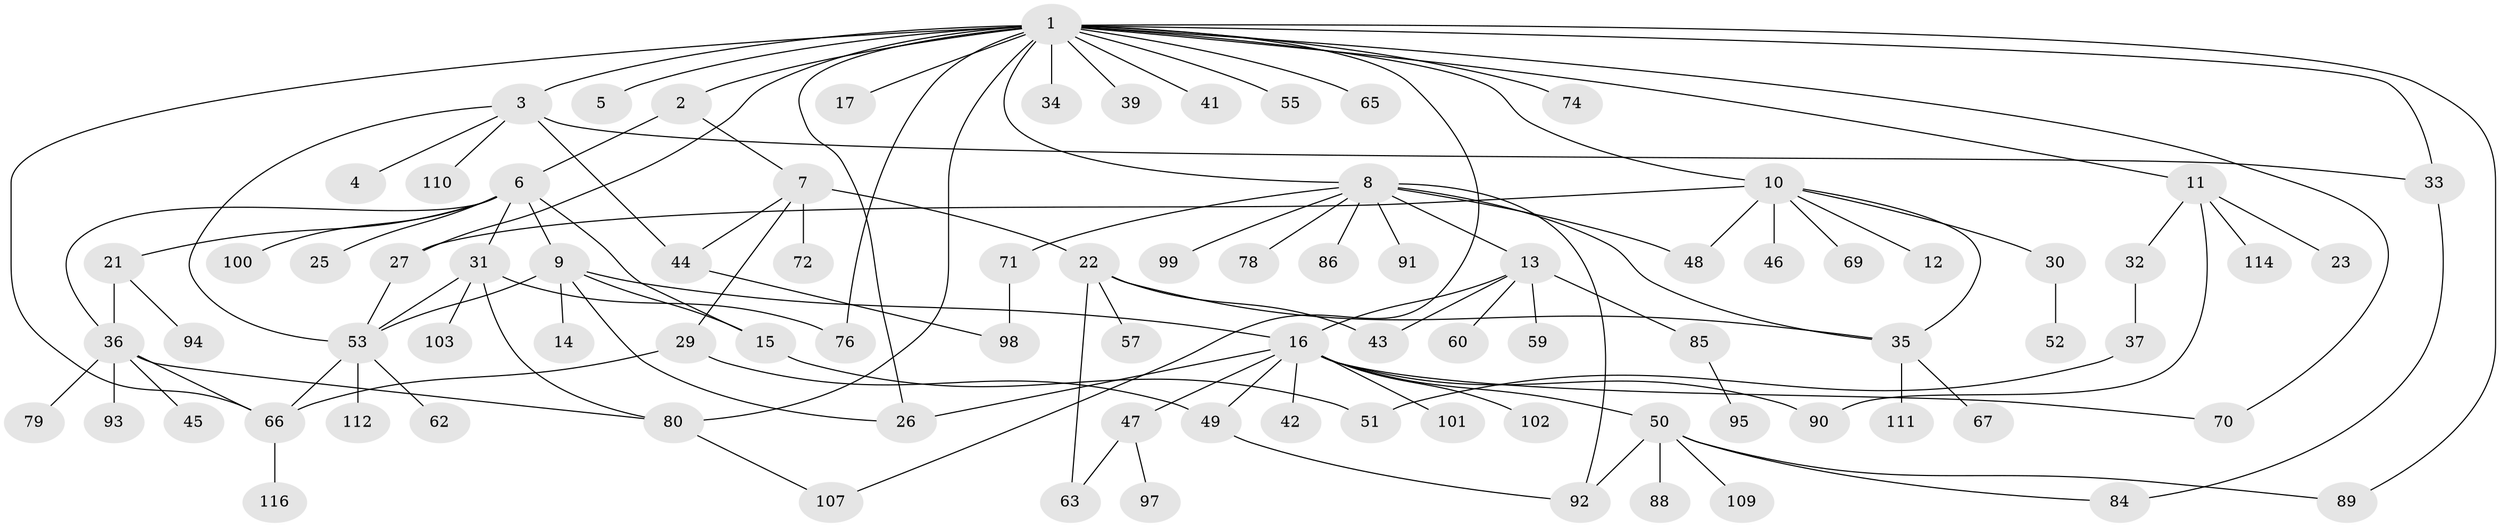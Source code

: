 // original degree distribution, {21: 0.00847457627118644, 3: 0.13559322033898305, 7: 0.03389830508474576, 1: 0.4576271186440678, 8: 0.01694915254237288, 6: 0.03389830508474576, 10: 0.00847457627118644, 4: 0.03389830508474576, 2: 0.2288135593220339, 5: 0.03389830508474576, 11: 0.00847457627118644}
// Generated by graph-tools (version 1.1) at 2025/41/03/06/25 10:41:50]
// undirected, 89 vertices, 120 edges
graph export_dot {
graph [start="1"]
  node [color=gray90,style=filled];
  1 [super="+20"];
  2;
  3 [super="+40"];
  4;
  5;
  6 [super="+28"];
  7 [super="+19"];
  8 [super="+38"];
  9 [super="+77"];
  10 [super="+18"];
  11 [super="+82"];
  12;
  13 [super="+56"];
  14;
  15 [super="+87"];
  16 [super="+24"];
  17;
  21;
  22;
  23;
  25;
  26;
  27;
  29 [super="+54"];
  30 [super="+64"];
  31;
  32 [super="+113"];
  33 [super="+117"];
  34;
  35 [super="+81"];
  36 [super="+58"];
  37 [super="+73"];
  39;
  41;
  42;
  43;
  44;
  45 [super="+68"];
  46 [super="+106"];
  47 [super="+61"];
  48 [super="+108"];
  49;
  50 [super="+75"];
  51 [super="+96"];
  52;
  53 [super="+83"];
  55;
  57;
  59;
  60;
  62 [super="+105"];
  63 [super="+118"];
  65;
  66;
  67;
  69;
  70;
  71;
  72;
  74;
  76;
  78;
  79;
  80 [super="+104"];
  84;
  85;
  86;
  88;
  89;
  90;
  91;
  92 [super="+115"];
  93;
  94;
  95;
  97;
  98;
  99;
  100;
  101;
  102;
  103;
  107;
  109;
  110;
  111;
  112;
  114;
  116;
  1 -- 2;
  1 -- 3 [weight=2];
  1 -- 5;
  1 -- 8;
  1 -- 10;
  1 -- 11;
  1 -- 17;
  1 -- 26;
  1 -- 27;
  1 -- 39;
  1 -- 41;
  1 -- 55;
  1 -- 65;
  1 -- 66;
  1 -- 70;
  1 -- 74;
  1 -- 76;
  1 -- 107;
  1 -- 89;
  1 -- 34;
  1 -- 80;
  1 -- 33;
  2 -- 6;
  2 -- 7;
  3 -- 4;
  3 -- 33;
  3 -- 44;
  3 -- 110;
  3 -- 53;
  6 -- 9;
  6 -- 15;
  6 -- 21;
  6 -- 25;
  6 -- 36;
  6 -- 100;
  6 -- 31;
  7 -- 22;
  7 -- 29;
  7 -- 44;
  7 -- 72;
  8 -- 13;
  8 -- 48;
  8 -- 71;
  8 -- 86;
  8 -- 91;
  8 -- 92;
  8 -- 99;
  8 -- 78;
  8 -- 35;
  9 -- 14;
  9 -- 15;
  9 -- 26;
  9 -- 53;
  9 -- 16;
  10 -- 12;
  10 -- 27;
  10 -- 35;
  10 -- 69;
  10 -- 46 [weight=2];
  10 -- 30;
  10 -- 48;
  11 -- 23;
  11 -- 32;
  11 -- 90;
  11 -- 114;
  13 -- 16;
  13 -- 43;
  13 -- 59;
  13 -- 60;
  13 -- 85;
  15 -- 51;
  16 -- 26;
  16 -- 101;
  16 -- 70;
  16 -- 102;
  16 -- 42;
  16 -- 47;
  16 -- 49;
  16 -- 50;
  16 -- 90;
  21 -- 36;
  21 -- 94;
  22 -- 35;
  22 -- 43;
  22 -- 57;
  22 -- 63;
  27 -- 53;
  29 -- 49;
  29 -- 66;
  30 -- 52;
  31 -- 76;
  31 -- 80;
  31 -- 103;
  31 -- 53;
  32 -- 37;
  33 -- 84;
  35 -- 67;
  35 -- 111;
  36 -- 45;
  36 -- 79;
  36 -- 80;
  36 -- 66;
  36 -- 93;
  37 -- 51;
  44 -- 98;
  47 -- 63;
  47 -- 97;
  49 -- 92;
  50 -- 84;
  50 -- 88;
  50 -- 89;
  50 -- 109;
  50 -- 92;
  53 -- 62;
  53 -- 112;
  53 -- 66;
  66 -- 116;
  71 -- 98;
  80 -- 107;
  85 -- 95;
}
